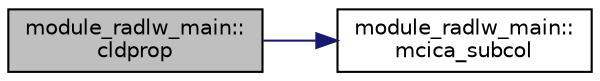 digraph "module_radlw_main::cldprop"
{
  edge [fontname="Helvetica",fontsize="10",labelfontname="Helvetica",labelfontsize="10"];
  node [fontname="Helvetica",fontsize="10",shape=record];
  rankdir="LR";
  Node0 [label="module_radlw_main::\lcldprop",height=0.2,width=0.4,color="black", fillcolor="grey75", style="filled", fontcolor="black"];
  Node0 -> Node1 [color="midnightblue",fontsize="10",style="solid",fontname="Helvetica"];
  Node1 [label="module_radlw_main::\lmcica_subcol",height=0.2,width=0.4,color="black", fillcolor="white", style="filled",URL="$group__module__radlw__main.html#ga9318778651bca6ec1f1776da6c21dfda",tooltip="This suroutine computes sub-colum cloud profile flag array. "];
}
